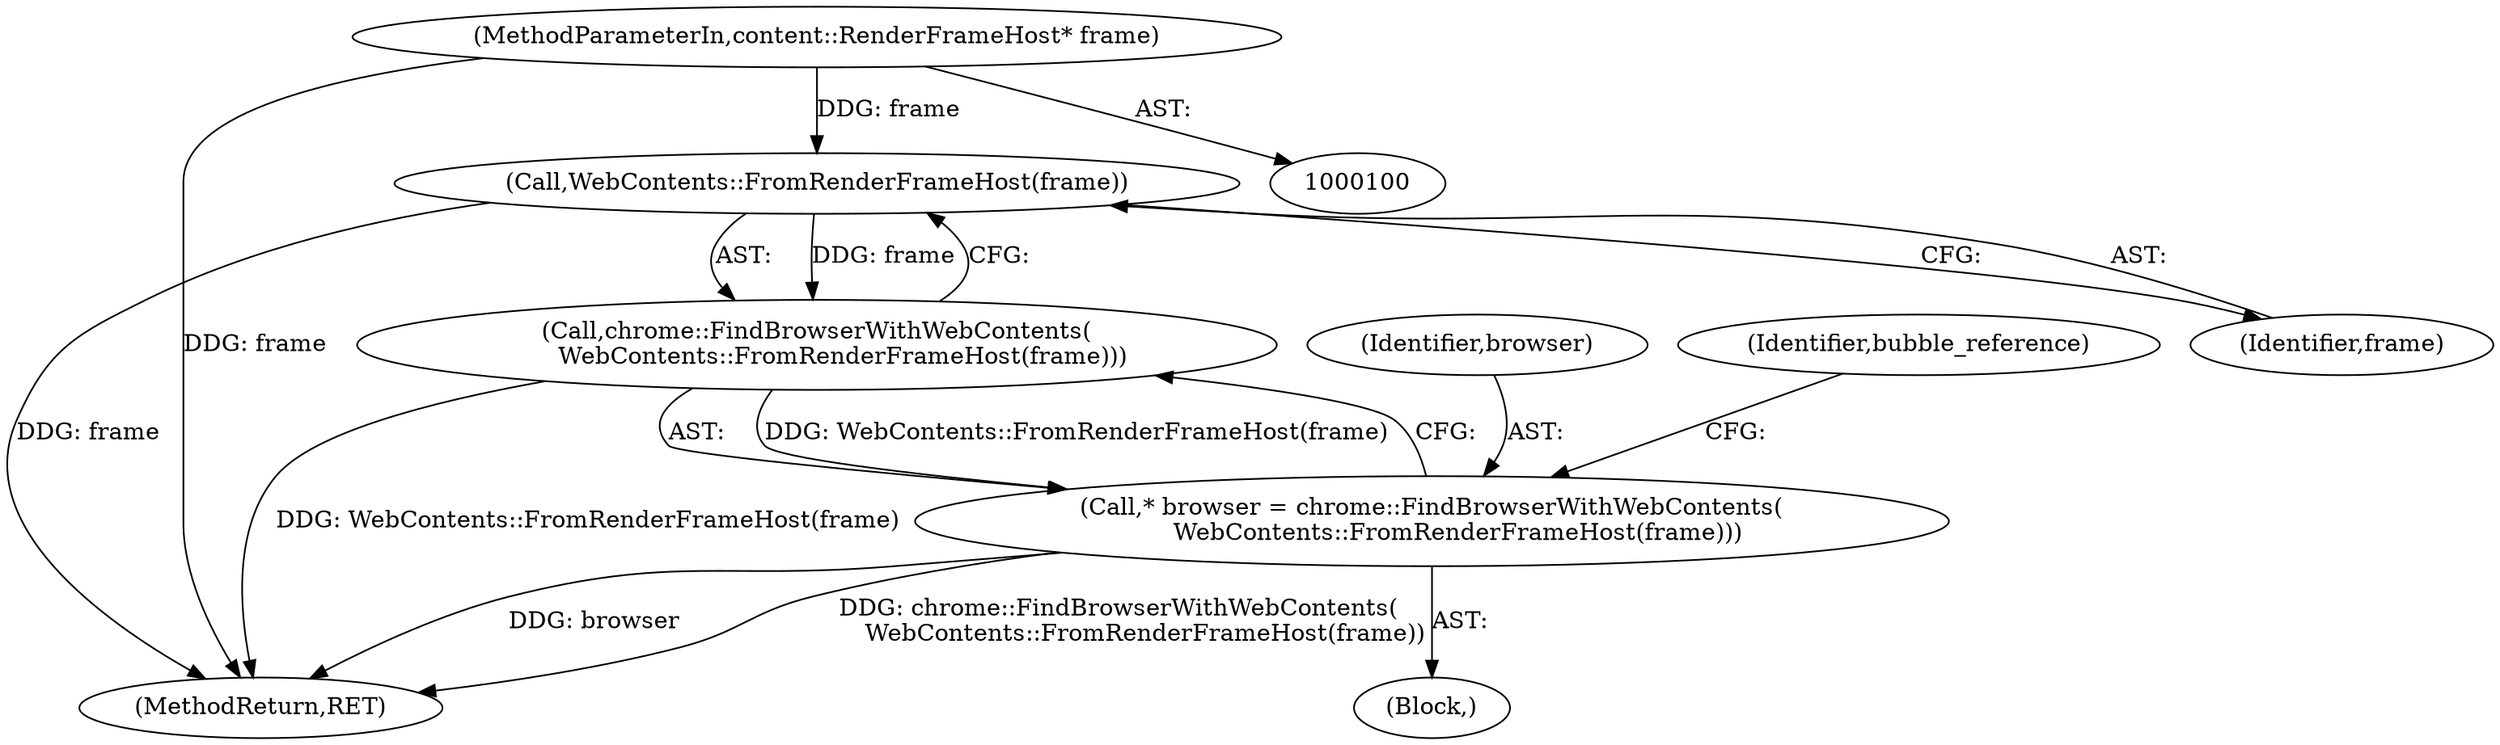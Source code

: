 digraph "0_Chrome_2c6ce192cb3fb7bfbc3f3f862926dcb65c3891b4_0@pointer" {
"1000111" [label="(Call,WebContents::FromRenderFrameHost(frame))"];
"1000101" [label="(MethodParameterIn,content::RenderFrameHost* frame)"];
"1000110" [label="(Call,chrome::FindBrowserWithWebContents(\n       WebContents::FromRenderFrameHost(frame)))"];
"1000108" [label="(Call,* browser = chrome::FindBrowserWithWebContents(\n       WebContents::FromRenderFrameHost(frame)))"];
"1000109" [label="(Identifier,browser)"];
"1000125" [label="(MethodReturn,RET)"];
"1000115" [label="(Identifier,bubble_reference)"];
"1000103" [label="(Block,)"];
"1000112" [label="(Identifier,frame)"];
"1000111" [label="(Call,WebContents::FromRenderFrameHost(frame))"];
"1000110" [label="(Call,chrome::FindBrowserWithWebContents(\n       WebContents::FromRenderFrameHost(frame)))"];
"1000101" [label="(MethodParameterIn,content::RenderFrameHost* frame)"];
"1000108" [label="(Call,* browser = chrome::FindBrowserWithWebContents(\n       WebContents::FromRenderFrameHost(frame)))"];
"1000111" -> "1000110"  [label="AST: "];
"1000111" -> "1000112"  [label="CFG: "];
"1000112" -> "1000111"  [label="AST: "];
"1000110" -> "1000111"  [label="CFG: "];
"1000111" -> "1000125"  [label="DDG: frame"];
"1000111" -> "1000110"  [label="DDG: frame"];
"1000101" -> "1000111"  [label="DDG: frame"];
"1000101" -> "1000100"  [label="AST: "];
"1000101" -> "1000125"  [label="DDG: frame"];
"1000110" -> "1000108"  [label="AST: "];
"1000108" -> "1000110"  [label="CFG: "];
"1000110" -> "1000125"  [label="DDG: WebContents::FromRenderFrameHost(frame)"];
"1000110" -> "1000108"  [label="DDG: WebContents::FromRenderFrameHost(frame)"];
"1000108" -> "1000103"  [label="AST: "];
"1000109" -> "1000108"  [label="AST: "];
"1000115" -> "1000108"  [label="CFG: "];
"1000108" -> "1000125"  [label="DDG: browser"];
"1000108" -> "1000125"  [label="DDG: chrome::FindBrowserWithWebContents(\n       WebContents::FromRenderFrameHost(frame))"];
}

